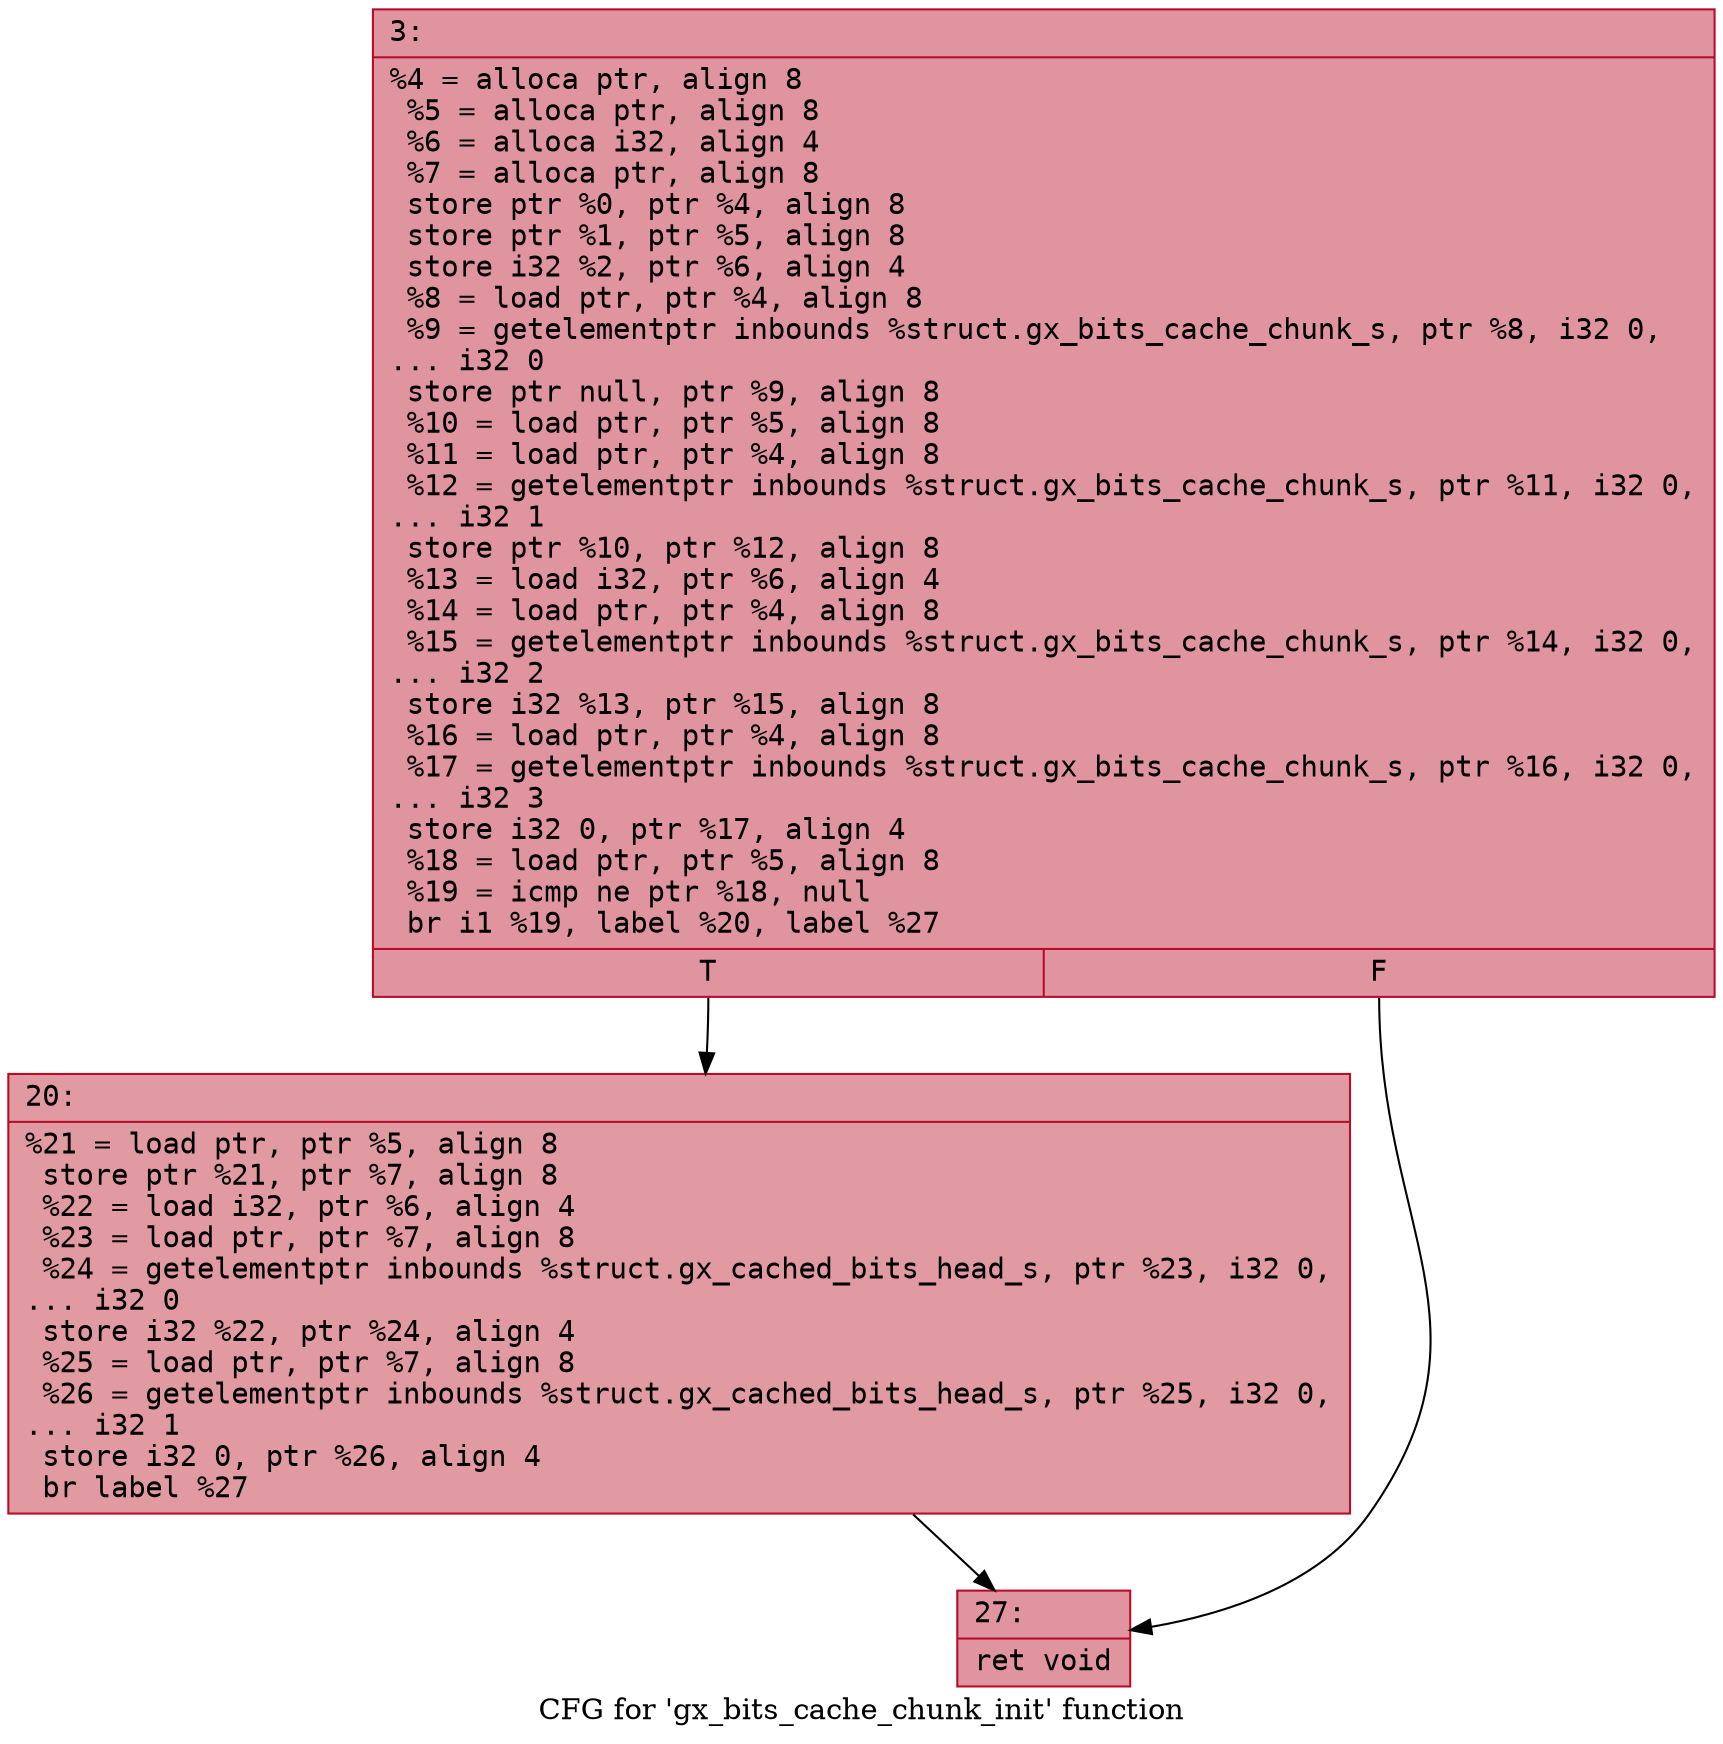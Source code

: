 digraph "CFG for 'gx_bits_cache_chunk_init' function" {
	label="CFG for 'gx_bits_cache_chunk_init' function";

	Node0x600003c85ae0 [shape=record,color="#b70d28ff", style=filled, fillcolor="#b70d2870" fontname="Courier",label="{3:\l|  %4 = alloca ptr, align 8\l  %5 = alloca ptr, align 8\l  %6 = alloca i32, align 4\l  %7 = alloca ptr, align 8\l  store ptr %0, ptr %4, align 8\l  store ptr %1, ptr %5, align 8\l  store i32 %2, ptr %6, align 4\l  %8 = load ptr, ptr %4, align 8\l  %9 = getelementptr inbounds %struct.gx_bits_cache_chunk_s, ptr %8, i32 0,\l... i32 0\l  store ptr null, ptr %9, align 8\l  %10 = load ptr, ptr %5, align 8\l  %11 = load ptr, ptr %4, align 8\l  %12 = getelementptr inbounds %struct.gx_bits_cache_chunk_s, ptr %11, i32 0,\l... i32 1\l  store ptr %10, ptr %12, align 8\l  %13 = load i32, ptr %6, align 4\l  %14 = load ptr, ptr %4, align 8\l  %15 = getelementptr inbounds %struct.gx_bits_cache_chunk_s, ptr %14, i32 0,\l... i32 2\l  store i32 %13, ptr %15, align 8\l  %16 = load ptr, ptr %4, align 8\l  %17 = getelementptr inbounds %struct.gx_bits_cache_chunk_s, ptr %16, i32 0,\l... i32 3\l  store i32 0, ptr %17, align 4\l  %18 = load ptr, ptr %5, align 8\l  %19 = icmp ne ptr %18, null\l  br i1 %19, label %20, label %27\l|{<s0>T|<s1>F}}"];
	Node0x600003c85ae0:s0 -> Node0x600003c85b30[tooltip="3 -> 20\nProbability 62.50%" ];
	Node0x600003c85ae0:s1 -> Node0x600003c85b80[tooltip="3 -> 27\nProbability 37.50%" ];
	Node0x600003c85b30 [shape=record,color="#b70d28ff", style=filled, fillcolor="#bb1b2c70" fontname="Courier",label="{20:\l|  %21 = load ptr, ptr %5, align 8\l  store ptr %21, ptr %7, align 8\l  %22 = load i32, ptr %6, align 4\l  %23 = load ptr, ptr %7, align 8\l  %24 = getelementptr inbounds %struct.gx_cached_bits_head_s, ptr %23, i32 0,\l... i32 0\l  store i32 %22, ptr %24, align 4\l  %25 = load ptr, ptr %7, align 8\l  %26 = getelementptr inbounds %struct.gx_cached_bits_head_s, ptr %25, i32 0,\l... i32 1\l  store i32 0, ptr %26, align 4\l  br label %27\l}"];
	Node0x600003c85b30 -> Node0x600003c85b80[tooltip="20 -> 27\nProbability 100.00%" ];
	Node0x600003c85b80 [shape=record,color="#b70d28ff", style=filled, fillcolor="#b70d2870" fontname="Courier",label="{27:\l|  ret void\l}"];
}
